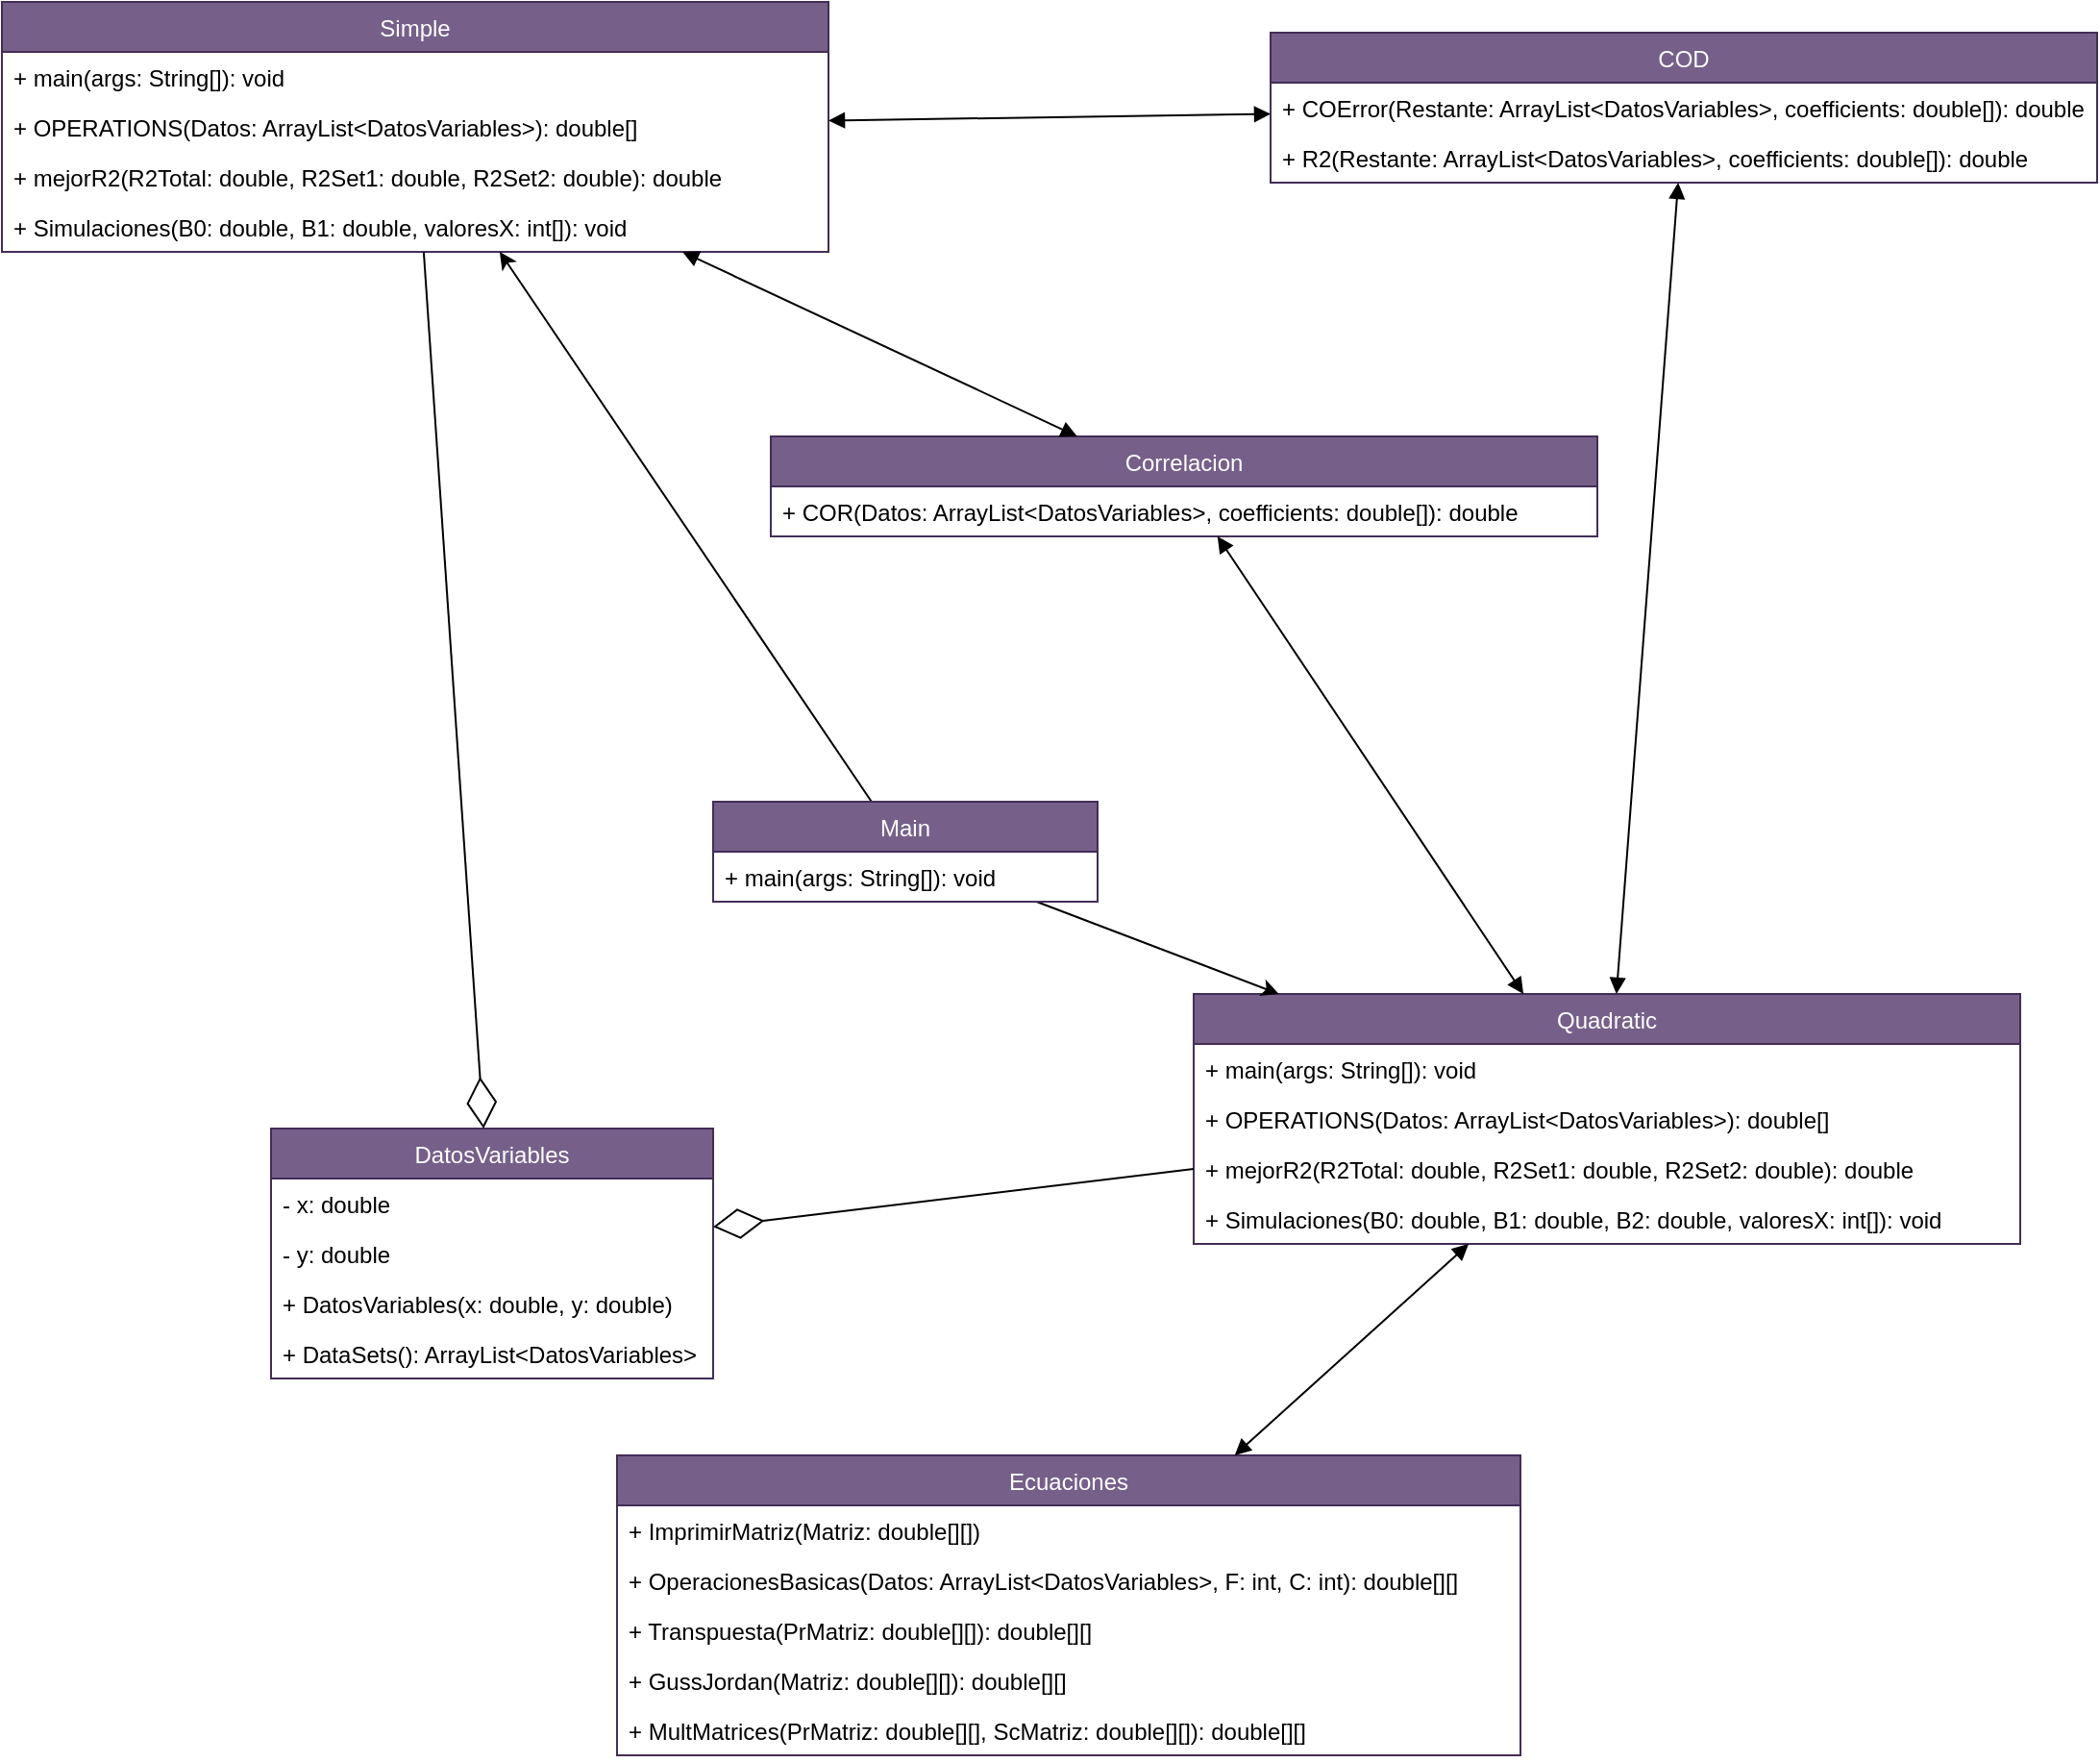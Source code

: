 <mxfile>
    <diagram id="WH2unya215QTPQQnddWo" name="Página-1">
        <mxGraphModel dx="1640" dy="593" grid="1" gridSize="10" guides="1" tooltips="1" connect="1" arrows="1" fold="1" page="1" pageScale="1" pageWidth="827" pageHeight="1169" math="0" shadow="0">
            <root>
                <mxCell id="0"/>
                <mxCell id="1" parent="0"/>
                <mxCell id="2" value="DatosVariables" style="swimlane;fontStyle=0;childLayout=stackLayout;horizontal=1;startSize=26;fillColor=#76608a;horizontalStack=0;resizeParent=1;resizeParentMax=0;resizeLast=0;collapsible=1;marginBottom=0;strokeColor=#432D57;fontColor=#ffffff;" vertex="1" parent="1">
                    <mxGeometry x="130" y="820" width="230" height="130" as="geometry"/>
                </mxCell>
                <mxCell id="3" value="- x: double " style="text;strokeColor=none;fillColor=none;align=left;verticalAlign=top;spacingLeft=4;spacingRight=4;overflow=hidden;rotatable=0;points=[[0,0.5],[1,0.5]];portConstraint=eastwest;" vertex="1" parent="2">
                    <mxGeometry y="26" width="230" height="26" as="geometry"/>
                </mxCell>
                <mxCell id="4" value="- y: double" style="text;strokeColor=none;fillColor=none;align=left;verticalAlign=top;spacingLeft=4;spacingRight=4;overflow=hidden;rotatable=0;points=[[0,0.5],[1,0.5]];portConstraint=eastwest;" vertex="1" parent="2">
                    <mxGeometry y="52" width="230" height="26" as="geometry"/>
                </mxCell>
                <mxCell id="5" value="+ DatosVariables(x: double, y: double) " style="text;strokeColor=none;fillColor=none;align=left;verticalAlign=top;spacingLeft=4;spacingRight=4;overflow=hidden;rotatable=0;points=[[0,0.5],[1,0.5]];portConstraint=eastwest;" vertex="1" parent="2">
                    <mxGeometry y="78" width="230" height="26" as="geometry"/>
                </mxCell>
                <mxCell id="6" value="+ DataSets(): ArrayList&lt;DatosVariables&gt;" style="text;strokeColor=none;fillColor=none;align=left;verticalAlign=top;spacingLeft=4;spacingRight=4;overflow=hidden;rotatable=0;points=[[0,0.5],[1,0.5]];portConstraint=eastwest;" vertex="1" parent="2">
                    <mxGeometry y="104" width="230" height="26" as="geometry"/>
                </mxCell>
                <mxCell id="7" value="Ecuaciones" style="swimlane;fontStyle=0;childLayout=stackLayout;horizontal=1;startSize=26;fillColor=#76608a;horizontalStack=0;resizeParent=1;resizeParentMax=0;resizeLast=0;collapsible=1;marginBottom=0;fontColor=#ffffff;strokeColor=#432D57;" vertex="1" parent="1">
                    <mxGeometry x="310" y="990" width="470" height="156" as="geometry"/>
                </mxCell>
                <mxCell id="8" value="+ ImprimirMatriz(Matriz: double[][])" style="text;strokeColor=none;fillColor=none;align=left;verticalAlign=top;spacingLeft=4;spacingRight=4;overflow=hidden;rotatable=0;points=[[0,0.5],[1,0.5]];portConstraint=eastwest;" vertex="1" parent="7">
                    <mxGeometry y="26" width="470" height="26" as="geometry"/>
                </mxCell>
                <mxCell id="9" value="+ OperacionesBasicas(Datos: ArrayList&lt;DatosVariables&gt;, F: int, C: int): double[][]" style="text;strokeColor=none;fillColor=none;align=left;verticalAlign=top;spacingLeft=4;spacingRight=4;overflow=hidden;rotatable=0;points=[[0,0.5],[1,0.5]];portConstraint=eastwest;" vertex="1" parent="7">
                    <mxGeometry y="52" width="470" height="26" as="geometry"/>
                </mxCell>
                <mxCell id="10" value="+ Transpuesta(PrMatriz: double[][]): double[][]" style="text;strokeColor=none;fillColor=none;align=left;verticalAlign=top;spacingLeft=4;spacingRight=4;overflow=hidden;rotatable=0;points=[[0,0.5],[1,0.5]];portConstraint=eastwest;" vertex="1" parent="7">
                    <mxGeometry y="78" width="470" height="26" as="geometry"/>
                </mxCell>
                <mxCell id="11" value="+ GussJordan(Matriz: double[][]): double[][]" style="text;strokeColor=none;fillColor=none;align=left;verticalAlign=top;spacingLeft=4;spacingRight=4;overflow=hidden;rotatable=0;points=[[0,0.5],[1,0.5]];portConstraint=eastwest;" vertex="1" parent="7">
                    <mxGeometry y="104" width="470" height="26" as="geometry"/>
                </mxCell>
                <mxCell id="12" value="+ MultMatrices(PrMatriz: double[][], ScMatriz: double[][]): double[][]" style="text;strokeColor=none;fillColor=none;align=left;verticalAlign=top;spacingLeft=4;spacingRight=4;overflow=hidden;rotatable=0;points=[[0,0.5],[1,0.5]];portConstraint=eastwest;" vertex="1" parent="7">
                    <mxGeometry y="130" width="470" height="26" as="geometry"/>
                </mxCell>
                <mxCell id="13" value="COD" style="swimlane;fontStyle=0;childLayout=stackLayout;horizontal=1;startSize=26;fillColor=#76608a;horizontalStack=0;resizeParent=1;resizeParentMax=0;resizeLast=0;collapsible=1;marginBottom=0;fontColor=#ffffff;strokeColor=#432D57;" vertex="1" parent="1">
                    <mxGeometry x="650" y="250" width="430" height="78" as="geometry"/>
                </mxCell>
                <mxCell id="14" value="+ COError(Restante: ArrayList&lt;DatosVariables&gt;, coefficients: double[]): double" style="text;strokeColor=none;fillColor=none;align=left;verticalAlign=top;spacingLeft=4;spacingRight=4;overflow=hidden;rotatable=0;points=[[0,0.5],[1,0.5]];portConstraint=eastwest;" vertex="1" parent="13">
                    <mxGeometry y="26" width="430" height="26" as="geometry"/>
                </mxCell>
                <mxCell id="15" value="+ R2(Restante: ArrayList&lt;DatosVariables&gt;, coefficients: double[]): double" style="text;strokeColor=none;fillColor=none;align=left;verticalAlign=top;spacingLeft=4;spacingRight=4;overflow=hidden;rotatable=0;points=[[0,0.5],[1,0.5]];portConstraint=eastwest;" vertex="1" parent="13">
                    <mxGeometry y="52" width="430" height="26" as="geometry"/>
                </mxCell>
                <mxCell id="17" value="Correlacion" style="swimlane;fontStyle=0;childLayout=stackLayout;horizontal=1;startSize=26;fillColor=#76608a;horizontalStack=0;resizeParent=1;resizeParentMax=0;resizeLast=0;collapsible=1;marginBottom=0;fontColor=#ffffff;strokeColor=#432D57;" vertex="1" parent="1">
                    <mxGeometry x="390" y="460" width="430" height="52" as="geometry"/>
                </mxCell>
                <mxCell id="18" value="+ COR(Datos: ArrayList&lt;DatosVariables&gt;, coefficients: double[]): double" style="text;strokeColor=none;fillColor=none;align=left;verticalAlign=top;spacingLeft=4;spacingRight=4;overflow=hidden;rotatable=0;points=[[0,0.5],[1,0.5]];portConstraint=eastwest;" vertex="1" parent="17">
                    <mxGeometry y="26" width="430" height="26" as="geometry"/>
                </mxCell>
                <mxCell id="21" value="Simple" style="swimlane;fontStyle=0;childLayout=stackLayout;horizontal=1;startSize=26;fillColor=#76608a;horizontalStack=0;resizeParent=1;resizeParentMax=0;resizeLast=0;collapsible=1;marginBottom=0;fontColor=#ffffff;strokeColor=#432D57;" vertex="1" parent="1">
                    <mxGeometry x="-10" y="234" width="430" height="130" as="geometry"/>
                </mxCell>
                <mxCell id="22" value="+ main(args: String[]): void" style="text;strokeColor=none;fillColor=none;align=left;verticalAlign=top;spacingLeft=4;spacingRight=4;overflow=hidden;rotatable=0;points=[[0,0.5],[1,0.5]];portConstraint=eastwest;" vertex="1" parent="21">
                    <mxGeometry y="26" width="430" height="26" as="geometry"/>
                </mxCell>
                <mxCell id="23" value="+ OPERATIONS(Datos: ArrayList&lt;DatosVariables&gt;): double[]" style="text;strokeColor=none;fillColor=none;align=left;verticalAlign=top;spacingLeft=4;spacingRight=4;overflow=hidden;rotatable=0;points=[[0,0.5],[1,0.5]];portConstraint=eastwest;" vertex="1" parent="21">
                    <mxGeometry y="52" width="430" height="26" as="geometry"/>
                </mxCell>
                <mxCell id="25" value="+ mejorR2(R2Total: double, R2Set1: double, R2Set2: double): double" style="text;strokeColor=none;fillColor=none;align=left;verticalAlign=top;spacingLeft=4;spacingRight=4;overflow=hidden;rotatable=0;points=[[0,0.5],[1,0.5]];portConstraint=eastwest;" vertex="1" parent="21">
                    <mxGeometry y="78" width="430" height="26" as="geometry"/>
                </mxCell>
                <mxCell id="30" value="+ Simulaciones(B0: double, B1: double, valoresX: int[]): void" style="text;strokeColor=none;fillColor=none;align=left;verticalAlign=top;spacingLeft=4;spacingRight=4;overflow=hidden;rotatable=0;points=[[0,0.5],[1,0.5]];portConstraint=eastwest;" vertex="1" parent="21">
                    <mxGeometry y="104" width="430" height="26" as="geometry"/>
                </mxCell>
                <mxCell id="26" value="Quadratic" style="swimlane;fontStyle=0;childLayout=stackLayout;horizontal=1;startSize=26;fillColor=#76608a;horizontalStack=0;resizeParent=1;resizeParentMax=0;resizeLast=0;collapsible=1;marginBottom=0;fontColor=#ffffff;strokeColor=#432D57;" vertex="1" parent="1">
                    <mxGeometry x="610" y="750" width="430" height="130" as="geometry"/>
                </mxCell>
                <mxCell id="27" value="+ main(args: String[]): void" style="text;strokeColor=none;fillColor=none;align=left;verticalAlign=top;spacingLeft=4;spacingRight=4;overflow=hidden;rotatable=0;points=[[0,0.5],[1,0.5]];portConstraint=eastwest;" vertex="1" parent="26">
                    <mxGeometry y="26" width="430" height="26" as="geometry"/>
                </mxCell>
                <mxCell id="28" value="+ OPERATIONS(Datos: ArrayList&lt;DatosVariables&gt;): double[]" style="text;strokeColor=none;fillColor=none;align=left;verticalAlign=top;spacingLeft=4;spacingRight=4;overflow=hidden;rotatable=0;points=[[0,0.5],[1,0.5]];portConstraint=eastwest;" vertex="1" parent="26">
                    <mxGeometry y="52" width="430" height="26" as="geometry"/>
                </mxCell>
                <mxCell id="29" value="+ mejorR2(R2Total: double, R2Set1: double, R2Set2: double): double" style="text;strokeColor=none;fillColor=none;align=left;verticalAlign=top;spacingLeft=4;spacingRight=4;overflow=hidden;rotatable=0;points=[[0,0.5],[1,0.5]];portConstraint=eastwest;" vertex="1" parent="26">
                    <mxGeometry y="78" width="430" height="26" as="geometry"/>
                </mxCell>
                <mxCell id="31" value=" + Simulaciones(B0: double, B1: double, B2: double, valoresX: int[]): void" style="text;strokeColor=none;fillColor=none;align=left;verticalAlign=top;spacingLeft=4;spacingRight=4;overflow=hidden;rotatable=0;points=[[0,0.5],[1,0.5]];portConstraint=eastwest;" vertex="1" parent="26">
                    <mxGeometry y="104" width="430" height="26" as="geometry"/>
                </mxCell>
                <mxCell id="41" style="edgeStyle=none;html=1;" edge="1" parent="1" source="32" target="21">
                    <mxGeometry relative="1" as="geometry"/>
                </mxCell>
                <mxCell id="42" style="edgeStyle=none;html=1;" edge="1" parent="1" source="32" target="26">
                    <mxGeometry relative="1" as="geometry"/>
                </mxCell>
                <mxCell id="32" value="Main" style="swimlane;fontStyle=0;childLayout=stackLayout;horizontal=1;startSize=26;fillColor=#76608a;horizontalStack=0;resizeParent=1;resizeParentMax=0;resizeLast=0;collapsible=1;marginBottom=0;fontColor=#ffffff;strokeColor=#432D57;" vertex="1" parent="1">
                    <mxGeometry x="360" y="650" width="200" height="52" as="geometry"/>
                </mxCell>
                <mxCell id="33" value="+ main(args: String[]): void" style="text;strokeColor=none;fillColor=none;align=left;verticalAlign=top;spacingLeft=4;spacingRight=4;overflow=hidden;rotatable=0;points=[[0,0.5],[1,0.5]];portConstraint=eastwest;" vertex="1" parent="32">
                    <mxGeometry y="26" width="200" height="26" as="geometry"/>
                </mxCell>
                <mxCell id="39" value="" style="endArrow=diamondThin;endFill=0;endSize=24;html=1;" edge="1" parent="1" source="21" target="2">
                    <mxGeometry width="160" relative="1" as="geometry">
                        <mxPoint x="140" y="270" as="sourcePoint"/>
                        <mxPoint x="300" y="270" as="targetPoint"/>
                    </mxGeometry>
                </mxCell>
                <mxCell id="40" value="" style="endArrow=diamondThin;endFill=0;endSize=24;html=1;" edge="1" parent="1" source="26" target="2">
                    <mxGeometry width="160" relative="1" as="geometry">
                        <mxPoint x="580" y="810" as="sourcePoint"/>
                        <mxPoint x="740" y="810" as="targetPoint"/>
                    </mxGeometry>
                </mxCell>
                <mxCell id="48" value="" style="endArrow=block;startArrow=block;endFill=1;startFill=1;html=1;" edge="1" parent="1" source="17" target="26">
                    <mxGeometry width="160" relative="1" as="geometry">
                        <mxPoint x="610" y="620" as="sourcePoint"/>
                        <mxPoint x="770" y="620" as="targetPoint"/>
                    </mxGeometry>
                </mxCell>
                <mxCell id="49" value="" style="endArrow=block;startArrow=block;endFill=1;startFill=1;html=1;" edge="1" parent="1" source="13" target="26">
                    <mxGeometry width="160" relative="1" as="geometry">
                        <mxPoint x="870" y="480" as="sourcePoint"/>
                        <mxPoint x="1030" y="480" as="targetPoint"/>
                    </mxGeometry>
                </mxCell>
                <mxCell id="50" value="" style="endArrow=block;startArrow=block;endFill=1;startFill=1;html=1;" edge="1" parent="1" source="7" target="26">
                    <mxGeometry width="160" relative="1" as="geometry">
                        <mxPoint x="530" y="920" as="sourcePoint"/>
                        <mxPoint x="690" y="920" as="targetPoint"/>
                    </mxGeometry>
                </mxCell>
                <mxCell id="51" value="" style="endArrow=block;startArrow=block;endFill=1;startFill=1;html=1;" edge="1" parent="1" source="21" target="13">
                    <mxGeometry width="160" relative="1" as="geometry">
                        <mxPoint x="450" y="360" as="sourcePoint"/>
                        <mxPoint x="610" y="360" as="targetPoint"/>
                    </mxGeometry>
                </mxCell>
                <mxCell id="52" value="" style="endArrow=block;startArrow=block;endFill=1;startFill=1;html=1;" edge="1" parent="1" source="21" target="17">
                    <mxGeometry width="160" relative="1" as="geometry">
                        <mxPoint x="580" y="380" as="sourcePoint"/>
                        <mxPoint x="740" y="380" as="targetPoint"/>
                    </mxGeometry>
                </mxCell>
            </root>
        </mxGraphModel>
    </diagram>
</mxfile>